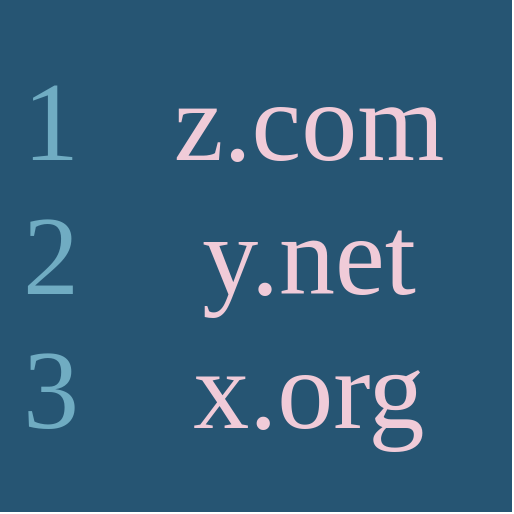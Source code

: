 <mxfile version="19.0.3" type="device"><diagram id="34eezZpWxMI70T7A2kpe" name="Page-1"><mxGraphModel dx="4020" dy="2606" grid="0" gridSize="10" guides="1" tooltips="1" connect="1" arrows="1" fold="1" page="1" pageScale="1" pageWidth="300" pageHeight="300" background="none" math="0" shadow="0"><root><mxCell id="0"/><mxCell id="1" parent="0"/><mxCell id="vbFnR11pB3RHbM4U04gE-8" value="" style="rounded=0;whiteSpace=wrap;html=1;sketch=0;fontColor=#E4FDE1;strokeColor=none;fillColor=#265573;fontSize=56;fontStyle=0;flipH=1;strokeWidth=8;spacing=0;" parent="1" vertex="1"><mxGeometry x="-1778" y="-1178" width="256" height="256" as="geometry"/></mxCell><mxCell id="vbFnR11pB3RHbM4U04gE-2" value="z.com&lt;br style=&quot;font-size: 56px;&quot;&gt;y.net&lt;br style=&quot;font-size: 56px;&quot;&gt;x.org" style="text;html=1;align=center;verticalAlign=middle;resizable=0;points=[];autosize=1;strokeColor=none;fillColor=none;fontFamily=PT Mono;fontSize=56;fontStyle=0;spacingTop=0;spacing=0;fontColor=#F0CBD8;flipH=1;" parent="1" vertex="1"><mxGeometry x="-1713" y="-1152.5" width="178" height="205" as="geometry"/></mxCell><mxCell id="vbFnR11pB3RHbM4U04gE-7" value="1&lt;br style=&quot;font-size: 56px;&quot;&gt;2&lt;br style=&quot;font-size: 56px;&quot;&gt;3" style="text;html=1;align=center;verticalAlign=middle;resizable=0;points=[];autosize=1;strokeColor=none;fillColor=none;fontFamily=PT Mono;fontSize=56;fontStyle=0;spacingTop=0;spacing=0;fontColor=#70ACC2;flipH=1;" parent="1" vertex="1"><mxGeometry x="-1775" y="-1152.5" width="44" height="205" as="geometry"/></mxCell></root></mxGraphModel></diagram></mxfile>
